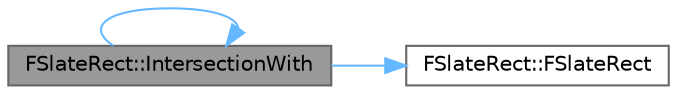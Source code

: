 digraph "FSlateRect::IntersectionWith"
{
 // INTERACTIVE_SVG=YES
 // LATEX_PDF_SIZE
  bgcolor="transparent";
  edge [fontname=Helvetica,fontsize=10,labelfontname=Helvetica,labelfontsize=10];
  node [fontname=Helvetica,fontsize=10,shape=box,height=0.2,width=0.4];
  rankdir="LR";
  Node1 [id="Node000001",label="FSlateRect::IntersectionWith",height=0.2,width=0.4,color="gray40", fillcolor="grey60", style="filled", fontcolor="black",tooltip="Returns the rectangle that is the intersection of this rectangle and Other."];
  Node1 -> Node2 [id="edge1_Node000001_Node000002",color="steelblue1",style="solid",tooltip=" "];
  Node2 [id="Node000002",label="FSlateRect::FSlateRect",height=0.2,width=0.4,color="grey40", fillcolor="white", style="filled",URL="$db/d16/classFSlateRect.html#aa10d9c7982350536245c36532b41a7fa",tooltip=" "];
  Node1 -> Node1 [id="edge2_Node000001_Node000001",color="steelblue1",style="solid",tooltip=" "];
}
